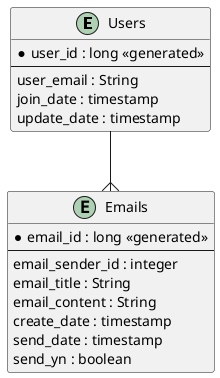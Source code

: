 @startuml
entity "Users" as e01 {
  *user_id : long <<generated>>
  --
  user_email : String
  join_date : timestamp
  update_date : timestamp
}

entity "Emails" as e02 {
  *email_id : long <<generated>>
  --
  email_sender_id : integer
  email_title : String
  email_content : String
  create_date : timestamp
  send_date : timestamp
  send_yn : boolean
}

e01 --{ e02
@enduml
